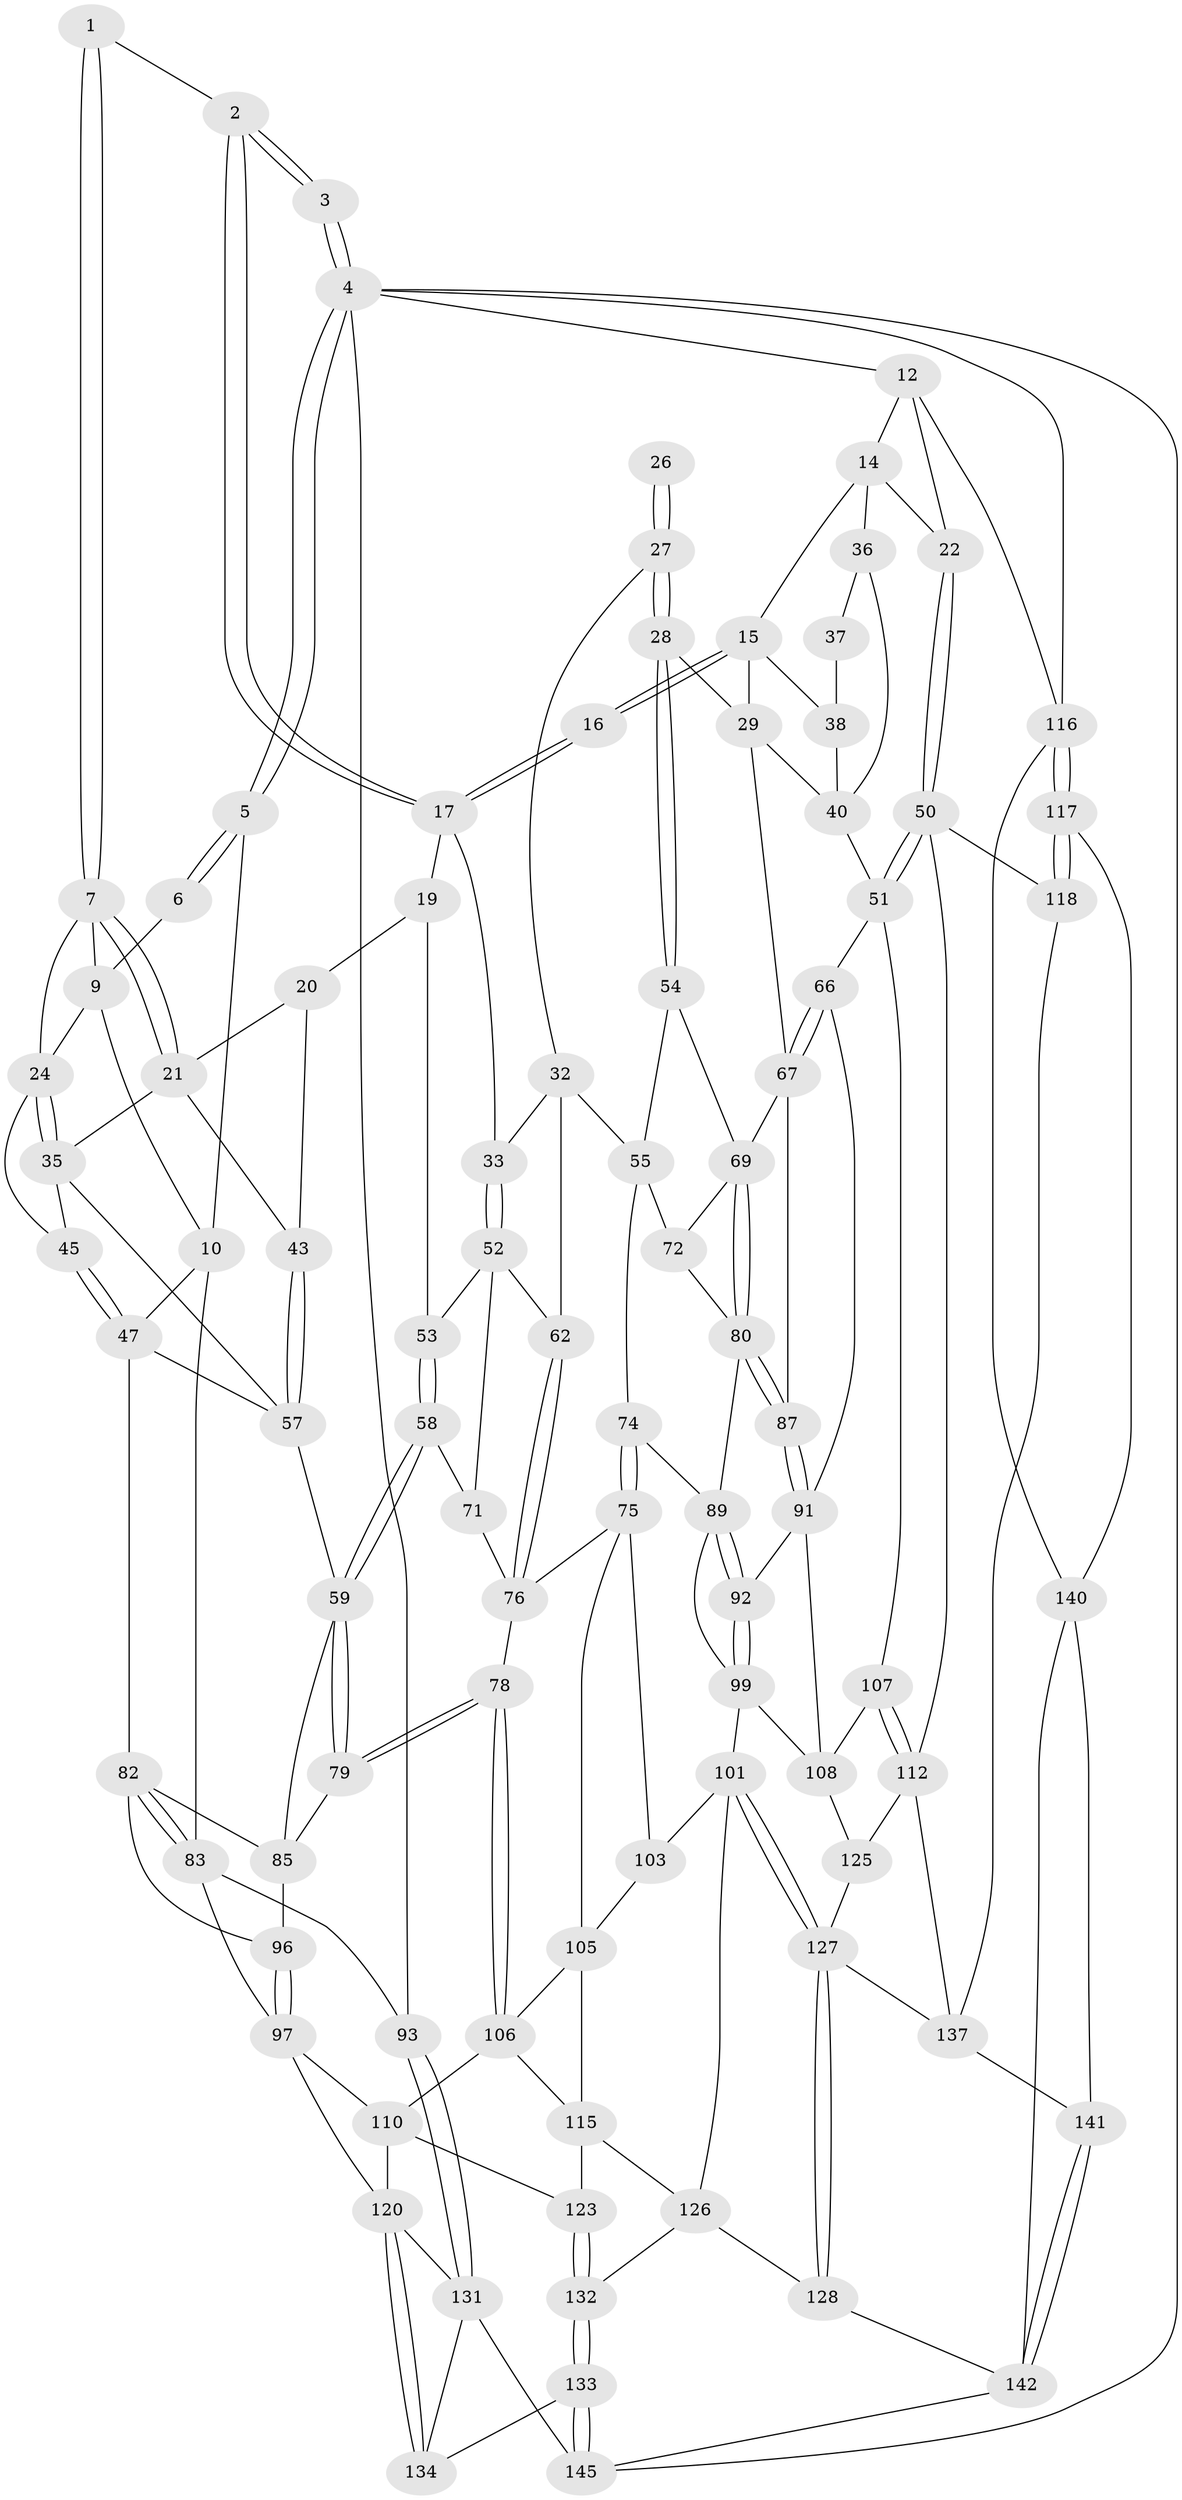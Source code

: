 // Generated by graph-tools (version 1.1) at 2025/52/02/27/25 19:52:39]
// undirected, 92 vertices, 204 edges
graph export_dot {
graph [start="1"]
  node [color=gray90,style=filled];
  1 [pos="+0.23343000517190785+0.019409406075253353"];
  2 [pos="+0.3712479774242467+0"];
  3 [pos="+0.3715523406060661+0"];
  4 [pos="+0+0",super="+94"];
  5 [pos="+0+0"];
  6 [pos="+0.11210767329575211+0.07548654620927088"];
  7 [pos="+0.19997658628324186+0.18294434498973774",super="+8"];
  9 [pos="+0.10654437006381058+0.1002616732131923",super="+11"];
  10 [pos="+0+0.147380520998313",super="+48"];
  12 [pos="+1+0",super="+13"];
  14 [pos="+0.8599787127970786+0",super="+23"];
  15 [pos="+0.7397760952154094+0.12266133797639517",super="+30"];
  16 [pos="+0.5682166106102299+0.1124973876038801"];
  17 [pos="+0.43803423738323755+0.056483085669932556",super="+18"];
  19 [pos="+0.35356318612043147+0.19230662551350233",super="+46"];
  20 [pos="+0.26551850154219175+0.22030353104279274",super="+42"];
  21 [pos="+0.2325442967398351+0.21820077591688145",super="+34"];
  22 [pos="+1+0.21510194197972263"];
  24 [pos="+0.10750798381515668+0.21057691900392125",super="+25"];
  26 [pos="+0.5695882066190048+0.1260115342297691"];
  27 [pos="+0.6083458569104306+0.2757894525091239",super="+31"];
  28 [pos="+0.6697936629841036+0.32092933835551984"];
  29 [pos="+0.681769061427776+0.320222325300184",super="+41"];
  32 [pos="+0.47969409953992803+0.30256279049152013",super="+56"];
  33 [pos="+0.409536389997397+0.18094924277632507"];
  35 [pos="+0.1279617716166257+0.2628879189000589",super="+44"];
  36 [pos="+0.9102606460969542+0.2447160877633588"];
  37 [pos="+0.8620853814158437+0.23221812230433922"];
  38 [pos="+0.7734066889597849+0.17378434693602696",super="+39"];
  40 [pos="+0.8181677644333099+0.3442958300979169",super="+49"];
  43 [pos="+0.19621711162689134+0.3259702866633622"];
  45 [pos="+0.07366628072167708+0.3310990432581851"];
  47 [pos="+0+0.3945409201528368",super="+64"];
  50 [pos="+1+0.47681382152566143",super="+111"];
  51 [pos="+1+0.4652269465658827",super="+65"];
  52 [pos="+0.35023681405376933+0.35302661431673416",super="+63"];
  53 [pos="+0.31669760975486055+0.36315729466462715"];
  54 [pos="+0.584138961403684+0.37185119051178817"];
  55 [pos="+0.5399684713353595+0.3817093677667031",super="+73"];
  57 [pos="+0.1650707306308333+0.3995950915405752",super="+61"];
  58 [pos="+0.2981010522022319+0.4049744281880663"];
  59 [pos="+0.26874603714952966+0.4443617606428179",super="+60"];
  62 [pos="+0.4779797947582244+0.3837087379554841"];
  66 [pos="+0.8246240601413786+0.5071654318089746"];
  67 [pos="+0.8077324944068156+0.49435231560048953",super="+68"];
  69 [pos="+0.694379278636359+0.4377138365267117",super="+70"];
  71 [pos="+0.41792843066647867+0.43220033778598216"];
  72 [pos="+0.6119614178450274+0.49551091914785983"];
  74 [pos="+0.5455253083490665+0.5467718230286617"];
  75 [pos="+0.5427236546105294+0.5472022513666567",super="+104"];
  76 [pos="+0.5028527089664449+0.5139713542240657",super="+77"];
  78 [pos="+0.3457619494959808+0.550619049233105"];
  79 [pos="+0.31382438080488323+0.5320855557240711"];
  80 [pos="+0.6744377985903284+0.5239049316142105",super="+81"];
  82 [pos="+0.07140975317667775+0.5298594745063172",super="+86"];
  83 [pos="+0+0.6039565319607676",super="+84"];
  85 [pos="+0.17861572055795155+0.47738117956479853",super="+88"];
  87 [pos="+0.7028038121071668+0.540826990912263"];
  89 [pos="+0.6455175100660777+0.565009832656803",super="+90"];
  91 [pos="+0.6778273200468233+0.6015968755306801",super="+95"];
  92 [pos="+0.6756778191520291+0.6022433012470718"];
  93 [pos="+0+1"];
  96 [pos="+0.1718552134072677+0.606284285276741"];
  97 [pos="+0.1683406359465063+0.6335953649316742",super="+98"];
  99 [pos="+0.6333329976541836+0.6384216990447716",super="+100"];
  101 [pos="+0.5464760179282667+0.7230827453123164",super="+102"];
  103 [pos="+0.5186794186246413+0.6861940688704449"];
  105 [pos="+0.40768917048743686+0.6082264090088287",super="+114"];
  106 [pos="+0.3569035911126196+0.593713949290825",super="+109"];
  107 [pos="+0.8460944796133177+0.6142549833582143"];
  108 [pos="+0.7601656076653648+0.6893594067365763",super="+113"];
  110 [pos="+0.22225186935937224+0.6862153273638674",super="+119"];
  112 [pos="+0.9316953253116858+0.7112544807177115",super="+124"];
  115 [pos="+0.36798962981472616+0.7128220639640939",super="+122"];
  116 [pos="+1+1"];
  117 [pos="+1+0.7768906537129787",super="+139"];
  118 [pos="+1+0.6654187963638791",super="+136"];
  120 [pos="+0.20016680299449327+0.8067676997659385",super="+121"];
  123 [pos="+0.33003427483545117+0.7848700166857531"];
  125 [pos="+0.7639924303876512+0.8041896020117788"];
  126 [pos="+0.4383889459460259+0.7932769648253152",super="+129"];
  127 [pos="+0.6337505990303193+0.9472033141756432",super="+130"];
  128 [pos="+0.6233085105616686+0.9676024688774334"];
  131 [pos="+0.10164231540849372+0.8126878413053198",super="+135"];
  132 [pos="+0.34345710309021166+0.9309764075348228"];
  133 [pos="+0.31384762368815833+0.9859088543011407"];
  134 [pos="+0.20473848872676087+0.8281781768343943"];
  137 [pos="+0.881182517900341+0.829505387839372",super="+138"];
  140 [pos="+0.942087365583457+0.9297902560300566",super="+144"];
  141 [pos="+0.8456652663133802+0.9559045020666663"];
  142 [pos="+0.8299405442864197+1",super="+143"];
  145 [pos="+0.2690548388112558+1",super="+146"];
  1 -- 2;
  1 -- 7;
  1 -- 7;
  2 -- 3;
  2 -- 3;
  2 -- 17;
  2 -- 17;
  3 -- 4;
  3 -- 4;
  4 -- 5;
  4 -- 5;
  4 -- 116;
  4 -- 93;
  4 -- 145;
  4 -- 12;
  5 -- 6;
  5 -- 6;
  5 -- 10;
  6 -- 9;
  7 -- 21;
  7 -- 21;
  7 -- 24;
  7 -- 9;
  9 -- 10;
  9 -- 24;
  10 -- 83;
  10 -- 47;
  12 -- 14;
  12 -- 116;
  12 -- 22;
  14 -- 15;
  14 -- 36;
  14 -- 22;
  15 -- 16;
  15 -- 16;
  15 -- 29;
  15 -- 38;
  16 -- 17;
  16 -- 17;
  17 -- 19;
  17 -- 33;
  19 -- 20 [weight=2];
  19 -- 53;
  20 -- 21;
  20 -- 43;
  21 -- 35;
  21 -- 43;
  22 -- 50;
  22 -- 50;
  24 -- 35;
  24 -- 35;
  24 -- 45;
  26 -- 27 [weight=2];
  26 -- 27;
  27 -- 28;
  27 -- 28;
  27 -- 32;
  28 -- 29;
  28 -- 54;
  28 -- 54;
  29 -- 40;
  29 -- 67;
  32 -- 33;
  32 -- 62;
  32 -- 55;
  33 -- 52;
  33 -- 52;
  35 -- 57;
  35 -- 45;
  36 -- 37;
  36 -- 40;
  37 -- 38 [weight=2];
  38 -- 40;
  40 -- 51;
  43 -- 57;
  43 -- 57;
  45 -- 47;
  45 -- 47;
  47 -- 57;
  47 -- 82;
  50 -- 51;
  50 -- 51;
  50 -- 112;
  50 -- 118;
  51 -- 107;
  51 -- 66;
  52 -- 53;
  52 -- 62;
  52 -- 71;
  53 -- 58;
  53 -- 58;
  54 -- 55;
  54 -- 69;
  55 -- 72;
  55 -- 74;
  57 -- 59;
  58 -- 59;
  58 -- 59;
  58 -- 71;
  59 -- 79;
  59 -- 79;
  59 -- 85;
  62 -- 76;
  62 -- 76;
  66 -- 67;
  66 -- 67;
  66 -- 91;
  67 -- 87;
  67 -- 69;
  69 -- 80;
  69 -- 80;
  69 -- 72;
  71 -- 76;
  72 -- 80;
  74 -- 75;
  74 -- 75;
  74 -- 89;
  75 -- 76;
  75 -- 105;
  75 -- 103;
  76 -- 78;
  78 -- 79;
  78 -- 79;
  78 -- 106;
  78 -- 106;
  79 -- 85;
  80 -- 87;
  80 -- 87;
  80 -- 89;
  82 -- 83;
  82 -- 83;
  82 -- 96;
  82 -- 85;
  83 -- 97;
  83 -- 93;
  85 -- 96;
  87 -- 91;
  87 -- 91;
  89 -- 92;
  89 -- 92;
  89 -- 99;
  91 -- 92;
  91 -- 108;
  92 -- 99;
  92 -- 99;
  93 -- 131;
  93 -- 131;
  96 -- 97;
  96 -- 97;
  97 -- 110;
  97 -- 120;
  99 -- 108;
  99 -- 101;
  101 -- 127;
  101 -- 127;
  101 -- 126;
  101 -- 103;
  103 -- 105;
  105 -- 106;
  105 -- 115;
  106 -- 115;
  106 -- 110;
  107 -- 108;
  107 -- 112;
  107 -- 112;
  108 -- 125;
  110 -- 120;
  110 -- 123;
  112 -- 137;
  112 -- 125;
  115 -- 123;
  115 -- 126;
  116 -- 117;
  116 -- 117;
  116 -- 140;
  117 -- 118 [weight=2];
  117 -- 118;
  117 -- 140;
  118 -- 137;
  120 -- 134;
  120 -- 134;
  120 -- 131;
  123 -- 132;
  123 -- 132;
  125 -- 127;
  126 -- 128;
  126 -- 132;
  127 -- 128;
  127 -- 128;
  127 -- 137;
  128 -- 142;
  131 -- 134;
  131 -- 145;
  132 -- 133;
  132 -- 133;
  133 -- 134;
  133 -- 145;
  133 -- 145;
  137 -- 141;
  140 -- 141;
  140 -- 142;
  141 -- 142;
  141 -- 142;
  142 -- 145;
}
